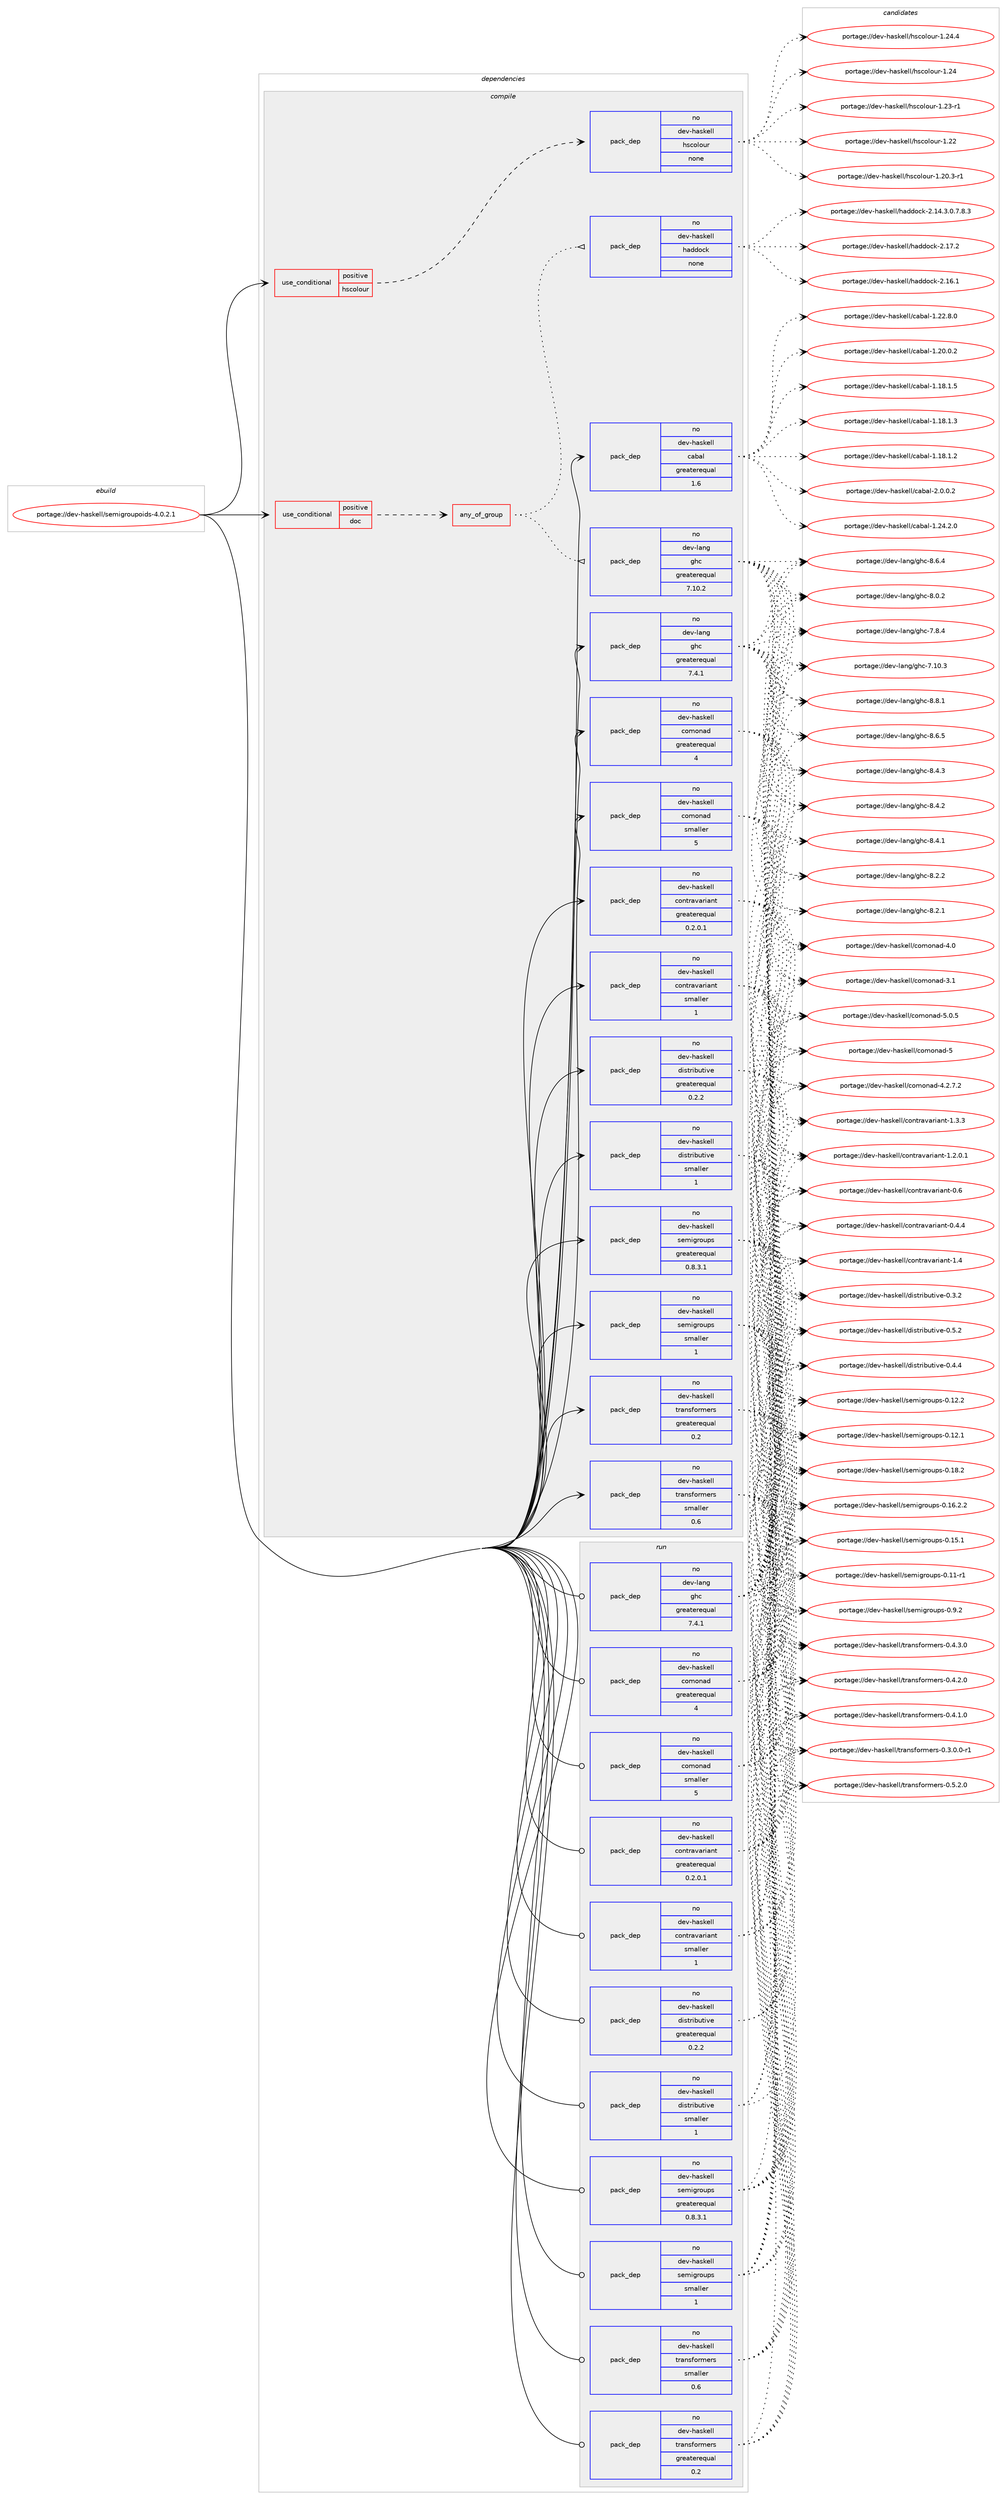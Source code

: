 digraph prolog {

# *************
# Graph options
# *************

newrank=true;
concentrate=true;
compound=true;
graph [rankdir=LR,fontname=Helvetica,fontsize=10,ranksep=1.5];#, ranksep=2.5, nodesep=0.2];
edge  [arrowhead=vee];
node  [fontname=Helvetica,fontsize=10];

# **********
# The ebuild
# **********

subgraph cluster_leftcol {
color=gray;
rank=same;
label=<<i>ebuild</i>>;
id [label="portage://dev-haskell/semigroupoids-4.0.2.1", color=red, width=4, href="../dev-haskell/semigroupoids-4.0.2.1.svg"];
}

# ****************
# The dependencies
# ****************

subgraph cluster_midcol {
color=gray;
label=<<i>dependencies</i>>;
subgraph cluster_compile {
fillcolor="#eeeeee";
style=filled;
label=<<i>compile</i>>;
subgraph cond131909 {
dependency546096 [label=<<TABLE BORDER="0" CELLBORDER="1" CELLSPACING="0" CELLPADDING="4"><TR><TD ROWSPAN="3" CELLPADDING="10">use_conditional</TD></TR><TR><TD>positive</TD></TR><TR><TD>doc</TD></TR></TABLE>>, shape=none, color=red];
subgraph any5799 {
dependency546097 [label=<<TABLE BORDER="0" CELLBORDER="1" CELLSPACING="0" CELLPADDING="4"><TR><TD CELLPADDING="10">any_of_group</TD></TR></TABLE>>, shape=none, color=red];subgraph pack408151 {
dependency546098 [label=<<TABLE BORDER="0" CELLBORDER="1" CELLSPACING="0" CELLPADDING="4" WIDTH="220"><TR><TD ROWSPAN="6" CELLPADDING="30">pack_dep</TD></TR><TR><TD WIDTH="110">no</TD></TR><TR><TD>dev-haskell</TD></TR><TR><TD>haddock</TD></TR><TR><TD>none</TD></TR><TR><TD></TD></TR></TABLE>>, shape=none, color=blue];
}
dependency546097:e -> dependency546098:w [weight=20,style="dotted",arrowhead="oinv"];
subgraph pack408152 {
dependency546099 [label=<<TABLE BORDER="0" CELLBORDER="1" CELLSPACING="0" CELLPADDING="4" WIDTH="220"><TR><TD ROWSPAN="6" CELLPADDING="30">pack_dep</TD></TR><TR><TD WIDTH="110">no</TD></TR><TR><TD>dev-lang</TD></TR><TR><TD>ghc</TD></TR><TR><TD>greaterequal</TD></TR><TR><TD>7.10.2</TD></TR></TABLE>>, shape=none, color=blue];
}
dependency546097:e -> dependency546099:w [weight=20,style="dotted",arrowhead="oinv"];
}
dependency546096:e -> dependency546097:w [weight=20,style="dashed",arrowhead="vee"];
}
id:e -> dependency546096:w [weight=20,style="solid",arrowhead="vee"];
subgraph cond131910 {
dependency546100 [label=<<TABLE BORDER="0" CELLBORDER="1" CELLSPACING="0" CELLPADDING="4"><TR><TD ROWSPAN="3" CELLPADDING="10">use_conditional</TD></TR><TR><TD>positive</TD></TR><TR><TD>hscolour</TD></TR></TABLE>>, shape=none, color=red];
subgraph pack408153 {
dependency546101 [label=<<TABLE BORDER="0" CELLBORDER="1" CELLSPACING="0" CELLPADDING="4" WIDTH="220"><TR><TD ROWSPAN="6" CELLPADDING="30">pack_dep</TD></TR><TR><TD WIDTH="110">no</TD></TR><TR><TD>dev-haskell</TD></TR><TR><TD>hscolour</TD></TR><TR><TD>none</TD></TR><TR><TD></TD></TR></TABLE>>, shape=none, color=blue];
}
dependency546100:e -> dependency546101:w [weight=20,style="dashed",arrowhead="vee"];
}
id:e -> dependency546100:w [weight=20,style="solid",arrowhead="vee"];
subgraph pack408154 {
dependency546102 [label=<<TABLE BORDER="0" CELLBORDER="1" CELLSPACING="0" CELLPADDING="4" WIDTH="220"><TR><TD ROWSPAN="6" CELLPADDING="30">pack_dep</TD></TR><TR><TD WIDTH="110">no</TD></TR><TR><TD>dev-haskell</TD></TR><TR><TD>cabal</TD></TR><TR><TD>greaterequal</TD></TR><TR><TD>1.6</TD></TR></TABLE>>, shape=none, color=blue];
}
id:e -> dependency546102:w [weight=20,style="solid",arrowhead="vee"];
subgraph pack408155 {
dependency546103 [label=<<TABLE BORDER="0" CELLBORDER="1" CELLSPACING="0" CELLPADDING="4" WIDTH="220"><TR><TD ROWSPAN="6" CELLPADDING="30">pack_dep</TD></TR><TR><TD WIDTH="110">no</TD></TR><TR><TD>dev-haskell</TD></TR><TR><TD>comonad</TD></TR><TR><TD>greaterequal</TD></TR><TR><TD>4</TD></TR></TABLE>>, shape=none, color=blue];
}
id:e -> dependency546103:w [weight=20,style="solid",arrowhead="vee"];
subgraph pack408156 {
dependency546104 [label=<<TABLE BORDER="0" CELLBORDER="1" CELLSPACING="0" CELLPADDING="4" WIDTH="220"><TR><TD ROWSPAN="6" CELLPADDING="30">pack_dep</TD></TR><TR><TD WIDTH="110">no</TD></TR><TR><TD>dev-haskell</TD></TR><TR><TD>comonad</TD></TR><TR><TD>smaller</TD></TR><TR><TD>5</TD></TR></TABLE>>, shape=none, color=blue];
}
id:e -> dependency546104:w [weight=20,style="solid",arrowhead="vee"];
subgraph pack408157 {
dependency546105 [label=<<TABLE BORDER="0" CELLBORDER="1" CELLSPACING="0" CELLPADDING="4" WIDTH="220"><TR><TD ROWSPAN="6" CELLPADDING="30">pack_dep</TD></TR><TR><TD WIDTH="110">no</TD></TR><TR><TD>dev-haskell</TD></TR><TR><TD>contravariant</TD></TR><TR><TD>greaterequal</TD></TR><TR><TD>0.2.0.1</TD></TR></TABLE>>, shape=none, color=blue];
}
id:e -> dependency546105:w [weight=20,style="solid",arrowhead="vee"];
subgraph pack408158 {
dependency546106 [label=<<TABLE BORDER="0" CELLBORDER="1" CELLSPACING="0" CELLPADDING="4" WIDTH="220"><TR><TD ROWSPAN="6" CELLPADDING="30">pack_dep</TD></TR><TR><TD WIDTH="110">no</TD></TR><TR><TD>dev-haskell</TD></TR><TR><TD>contravariant</TD></TR><TR><TD>smaller</TD></TR><TR><TD>1</TD></TR></TABLE>>, shape=none, color=blue];
}
id:e -> dependency546106:w [weight=20,style="solid",arrowhead="vee"];
subgraph pack408159 {
dependency546107 [label=<<TABLE BORDER="0" CELLBORDER="1" CELLSPACING="0" CELLPADDING="4" WIDTH="220"><TR><TD ROWSPAN="6" CELLPADDING="30">pack_dep</TD></TR><TR><TD WIDTH="110">no</TD></TR><TR><TD>dev-haskell</TD></TR><TR><TD>distributive</TD></TR><TR><TD>greaterequal</TD></TR><TR><TD>0.2.2</TD></TR></TABLE>>, shape=none, color=blue];
}
id:e -> dependency546107:w [weight=20,style="solid",arrowhead="vee"];
subgraph pack408160 {
dependency546108 [label=<<TABLE BORDER="0" CELLBORDER="1" CELLSPACING="0" CELLPADDING="4" WIDTH="220"><TR><TD ROWSPAN="6" CELLPADDING="30">pack_dep</TD></TR><TR><TD WIDTH="110">no</TD></TR><TR><TD>dev-haskell</TD></TR><TR><TD>distributive</TD></TR><TR><TD>smaller</TD></TR><TR><TD>1</TD></TR></TABLE>>, shape=none, color=blue];
}
id:e -> dependency546108:w [weight=20,style="solid",arrowhead="vee"];
subgraph pack408161 {
dependency546109 [label=<<TABLE BORDER="0" CELLBORDER="1" CELLSPACING="0" CELLPADDING="4" WIDTH="220"><TR><TD ROWSPAN="6" CELLPADDING="30">pack_dep</TD></TR><TR><TD WIDTH="110">no</TD></TR><TR><TD>dev-haskell</TD></TR><TR><TD>semigroups</TD></TR><TR><TD>greaterequal</TD></TR><TR><TD>0.8.3.1</TD></TR></TABLE>>, shape=none, color=blue];
}
id:e -> dependency546109:w [weight=20,style="solid",arrowhead="vee"];
subgraph pack408162 {
dependency546110 [label=<<TABLE BORDER="0" CELLBORDER="1" CELLSPACING="0" CELLPADDING="4" WIDTH="220"><TR><TD ROWSPAN="6" CELLPADDING="30">pack_dep</TD></TR><TR><TD WIDTH="110">no</TD></TR><TR><TD>dev-haskell</TD></TR><TR><TD>semigroups</TD></TR><TR><TD>smaller</TD></TR><TR><TD>1</TD></TR></TABLE>>, shape=none, color=blue];
}
id:e -> dependency546110:w [weight=20,style="solid",arrowhead="vee"];
subgraph pack408163 {
dependency546111 [label=<<TABLE BORDER="0" CELLBORDER="1" CELLSPACING="0" CELLPADDING="4" WIDTH="220"><TR><TD ROWSPAN="6" CELLPADDING="30">pack_dep</TD></TR><TR><TD WIDTH="110">no</TD></TR><TR><TD>dev-haskell</TD></TR><TR><TD>transformers</TD></TR><TR><TD>greaterequal</TD></TR><TR><TD>0.2</TD></TR></TABLE>>, shape=none, color=blue];
}
id:e -> dependency546111:w [weight=20,style="solid",arrowhead="vee"];
subgraph pack408164 {
dependency546112 [label=<<TABLE BORDER="0" CELLBORDER="1" CELLSPACING="0" CELLPADDING="4" WIDTH="220"><TR><TD ROWSPAN="6" CELLPADDING="30">pack_dep</TD></TR><TR><TD WIDTH="110">no</TD></TR><TR><TD>dev-haskell</TD></TR><TR><TD>transformers</TD></TR><TR><TD>smaller</TD></TR><TR><TD>0.6</TD></TR></TABLE>>, shape=none, color=blue];
}
id:e -> dependency546112:w [weight=20,style="solid",arrowhead="vee"];
subgraph pack408165 {
dependency546113 [label=<<TABLE BORDER="0" CELLBORDER="1" CELLSPACING="0" CELLPADDING="4" WIDTH="220"><TR><TD ROWSPAN="6" CELLPADDING="30">pack_dep</TD></TR><TR><TD WIDTH="110">no</TD></TR><TR><TD>dev-lang</TD></TR><TR><TD>ghc</TD></TR><TR><TD>greaterequal</TD></TR><TR><TD>7.4.1</TD></TR></TABLE>>, shape=none, color=blue];
}
id:e -> dependency546113:w [weight=20,style="solid",arrowhead="vee"];
}
subgraph cluster_compileandrun {
fillcolor="#eeeeee";
style=filled;
label=<<i>compile and run</i>>;
}
subgraph cluster_run {
fillcolor="#eeeeee";
style=filled;
label=<<i>run</i>>;
subgraph pack408166 {
dependency546114 [label=<<TABLE BORDER="0" CELLBORDER="1" CELLSPACING="0" CELLPADDING="4" WIDTH="220"><TR><TD ROWSPAN="6" CELLPADDING="30">pack_dep</TD></TR><TR><TD WIDTH="110">no</TD></TR><TR><TD>dev-haskell</TD></TR><TR><TD>comonad</TD></TR><TR><TD>greaterequal</TD></TR><TR><TD>4</TD></TR></TABLE>>, shape=none, color=blue];
}
id:e -> dependency546114:w [weight=20,style="solid",arrowhead="odot"];
subgraph pack408167 {
dependency546115 [label=<<TABLE BORDER="0" CELLBORDER="1" CELLSPACING="0" CELLPADDING="4" WIDTH="220"><TR><TD ROWSPAN="6" CELLPADDING="30">pack_dep</TD></TR><TR><TD WIDTH="110">no</TD></TR><TR><TD>dev-haskell</TD></TR><TR><TD>comonad</TD></TR><TR><TD>smaller</TD></TR><TR><TD>5</TD></TR></TABLE>>, shape=none, color=blue];
}
id:e -> dependency546115:w [weight=20,style="solid",arrowhead="odot"];
subgraph pack408168 {
dependency546116 [label=<<TABLE BORDER="0" CELLBORDER="1" CELLSPACING="0" CELLPADDING="4" WIDTH="220"><TR><TD ROWSPAN="6" CELLPADDING="30">pack_dep</TD></TR><TR><TD WIDTH="110">no</TD></TR><TR><TD>dev-haskell</TD></TR><TR><TD>contravariant</TD></TR><TR><TD>greaterequal</TD></TR><TR><TD>0.2.0.1</TD></TR></TABLE>>, shape=none, color=blue];
}
id:e -> dependency546116:w [weight=20,style="solid",arrowhead="odot"];
subgraph pack408169 {
dependency546117 [label=<<TABLE BORDER="0" CELLBORDER="1" CELLSPACING="0" CELLPADDING="4" WIDTH="220"><TR><TD ROWSPAN="6" CELLPADDING="30">pack_dep</TD></TR><TR><TD WIDTH="110">no</TD></TR><TR><TD>dev-haskell</TD></TR><TR><TD>contravariant</TD></TR><TR><TD>smaller</TD></TR><TR><TD>1</TD></TR></TABLE>>, shape=none, color=blue];
}
id:e -> dependency546117:w [weight=20,style="solid",arrowhead="odot"];
subgraph pack408170 {
dependency546118 [label=<<TABLE BORDER="0" CELLBORDER="1" CELLSPACING="0" CELLPADDING="4" WIDTH="220"><TR><TD ROWSPAN="6" CELLPADDING="30">pack_dep</TD></TR><TR><TD WIDTH="110">no</TD></TR><TR><TD>dev-haskell</TD></TR><TR><TD>distributive</TD></TR><TR><TD>greaterequal</TD></TR><TR><TD>0.2.2</TD></TR></TABLE>>, shape=none, color=blue];
}
id:e -> dependency546118:w [weight=20,style="solid",arrowhead="odot"];
subgraph pack408171 {
dependency546119 [label=<<TABLE BORDER="0" CELLBORDER="1" CELLSPACING="0" CELLPADDING="4" WIDTH="220"><TR><TD ROWSPAN="6" CELLPADDING="30">pack_dep</TD></TR><TR><TD WIDTH="110">no</TD></TR><TR><TD>dev-haskell</TD></TR><TR><TD>distributive</TD></TR><TR><TD>smaller</TD></TR><TR><TD>1</TD></TR></TABLE>>, shape=none, color=blue];
}
id:e -> dependency546119:w [weight=20,style="solid",arrowhead="odot"];
subgraph pack408172 {
dependency546120 [label=<<TABLE BORDER="0" CELLBORDER="1" CELLSPACING="0" CELLPADDING="4" WIDTH="220"><TR><TD ROWSPAN="6" CELLPADDING="30">pack_dep</TD></TR><TR><TD WIDTH="110">no</TD></TR><TR><TD>dev-haskell</TD></TR><TR><TD>semigroups</TD></TR><TR><TD>greaterequal</TD></TR><TR><TD>0.8.3.1</TD></TR></TABLE>>, shape=none, color=blue];
}
id:e -> dependency546120:w [weight=20,style="solid",arrowhead="odot"];
subgraph pack408173 {
dependency546121 [label=<<TABLE BORDER="0" CELLBORDER="1" CELLSPACING="0" CELLPADDING="4" WIDTH="220"><TR><TD ROWSPAN="6" CELLPADDING="30">pack_dep</TD></TR><TR><TD WIDTH="110">no</TD></TR><TR><TD>dev-haskell</TD></TR><TR><TD>semigroups</TD></TR><TR><TD>smaller</TD></TR><TR><TD>1</TD></TR></TABLE>>, shape=none, color=blue];
}
id:e -> dependency546121:w [weight=20,style="solid",arrowhead="odot"];
subgraph pack408174 {
dependency546122 [label=<<TABLE BORDER="0" CELLBORDER="1" CELLSPACING="0" CELLPADDING="4" WIDTH="220"><TR><TD ROWSPAN="6" CELLPADDING="30">pack_dep</TD></TR><TR><TD WIDTH="110">no</TD></TR><TR><TD>dev-haskell</TD></TR><TR><TD>transformers</TD></TR><TR><TD>greaterequal</TD></TR><TR><TD>0.2</TD></TR></TABLE>>, shape=none, color=blue];
}
id:e -> dependency546122:w [weight=20,style="solid",arrowhead="odot"];
subgraph pack408175 {
dependency546123 [label=<<TABLE BORDER="0" CELLBORDER="1" CELLSPACING="0" CELLPADDING="4" WIDTH="220"><TR><TD ROWSPAN="6" CELLPADDING="30">pack_dep</TD></TR><TR><TD WIDTH="110">no</TD></TR><TR><TD>dev-haskell</TD></TR><TR><TD>transformers</TD></TR><TR><TD>smaller</TD></TR><TR><TD>0.6</TD></TR></TABLE>>, shape=none, color=blue];
}
id:e -> dependency546123:w [weight=20,style="solid",arrowhead="odot"];
subgraph pack408176 {
dependency546124 [label=<<TABLE BORDER="0" CELLBORDER="1" CELLSPACING="0" CELLPADDING="4" WIDTH="220"><TR><TD ROWSPAN="6" CELLPADDING="30">pack_dep</TD></TR><TR><TD WIDTH="110">no</TD></TR><TR><TD>dev-lang</TD></TR><TR><TD>ghc</TD></TR><TR><TD>greaterequal</TD></TR><TR><TD>7.4.1</TD></TR></TABLE>>, shape=none, color=blue];
}
id:e -> dependency546124:w [weight=20,style="solid",arrowhead="odot"];
}
}

# **************
# The candidates
# **************

subgraph cluster_choices {
rank=same;
color=gray;
label=<<i>candidates</i>>;

subgraph choice408151 {
color=black;
nodesep=1;
choice100101118451049711510710110810847104971001001119910745504649554650 [label="portage://dev-haskell/haddock-2.17.2", color=red, width=4,href="../dev-haskell/haddock-2.17.2.svg"];
choice100101118451049711510710110810847104971001001119910745504649544649 [label="portage://dev-haskell/haddock-2.16.1", color=red, width=4,href="../dev-haskell/haddock-2.16.1.svg"];
choice1001011184510497115107101108108471049710010011199107455046495246514648465546564651 [label="portage://dev-haskell/haddock-2.14.3.0.7.8.3", color=red, width=4,href="../dev-haskell/haddock-2.14.3.0.7.8.3.svg"];
dependency546098:e -> choice100101118451049711510710110810847104971001001119910745504649554650:w [style=dotted,weight="100"];
dependency546098:e -> choice100101118451049711510710110810847104971001001119910745504649544649:w [style=dotted,weight="100"];
dependency546098:e -> choice1001011184510497115107101108108471049710010011199107455046495246514648465546564651:w [style=dotted,weight="100"];
}
subgraph choice408152 {
color=black;
nodesep=1;
choice10010111845108971101034710310499455646564649 [label="portage://dev-lang/ghc-8.8.1", color=red, width=4,href="../dev-lang/ghc-8.8.1.svg"];
choice10010111845108971101034710310499455646544653 [label="portage://dev-lang/ghc-8.6.5", color=red, width=4,href="../dev-lang/ghc-8.6.5.svg"];
choice10010111845108971101034710310499455646544652 [label="portage://dev-lang/ghc-8.6.4", color=red, width=4,href="../dev-lang/ghc-8.6.4.svg"];
choice10010111845108971101034710310499455646524651 [label="portage://dev-lang/ghc-8.4.3", color=red, width=4,href="../dev-lang/ghc-8.4.3.svg"];
choice10010111845108971101034710310499455646524650 [label="portage://dev-lang/ghc-8.4.2", color=red, width=4,href="../dev-lang/ghc-8.4.2.svg"];
choice10010111845108971101034710310499455646524649 [label="portage://dev-lang/ghc-8.4.1", color=red, width=4,href="../dev-lang/ghc-8.4.1.svg"];
choice10010111845108971101034710310499455646504650 [label="portage://dev-lang/ghc-8.2.2", color=red, width=4,href="../dev-lang/ghc-8.2.2.svg"];
choice10010111845108971101034710310499455646504649 [label="portage://dev-lang/ghc-8.2.1", color=red, width=4,href="../dev-lang/ghc-8.2.1.svg"];
choice10010111845108971101034710310499455646484650 [label="portage://dev-lang/ghc-8.0.2", color=red, width=4,href="../dev-lang/ghc-8.0.2.svg"];
choice10010111845108971101034710310499455546564652 [label="portage://dev-lang/ghc-7.8.4", color=red, width=4,href="../dev-lang/ghc-7.8.4.svg"];
choice1001011184510897110103471031049945554649484651 [label="portage://dev-lang/ghc-7.10.3", color=red, width=4,href="../dev-lang/ghc-7.10.3.svg"];
dependency546099:e -> choice10010111845108971101034710310499455646564649:w [style=dotted,weight="100"];
dependency546099:e -> choice10010111845108971101034710310499455646544653:w [style=dotted,weight="100"];
dependency546099:e -> choice10010111845108971101034710310499455646544652:w [style=dotted,weight="100"];
dependency546099:e -> choice10010111845108971101034710310499455646524651:w [style=dotted,weight="100"];
dependency546099:e -> choice10010111845108971101034710310499455646524650:w [style=dotted,weight="100"];
dependency546099:e -> choice10010111845108971101034710310499455646524649:w [style=dotted,weight="100"];
dependency546099:e -> choice10010111845108971101034710310499455646504650:w [style=dotted,weight="100"];
dependency546099:e -> choice10010111845108971101034710310499455646504649:w [style=dotted,weight="100"];
dependency546099:e -> choice10010111845108971101034710310499455646484650:w [style=dotted,weight="100"];
dependency546099:e -> choice10010111845108971101034710310499455546564652:w [style=dotted,weight="100"];
dependency546099:e -> choice1001011184510897110103471031049945554649484651:w [style=dotted,weight="100"];
}
subgraph choice408153 {
color=black;
nodesep=1;
choice1001011184510497115107101108108471041159911110811111711445494650524652 [label="portage://dev-haskell/hscolour-1.24.4", color=red, width=4,href="../dev-haskell/hscolour-1.24.4.svg"];
choice100101118451049711510710110810847104115991111081111171144549465052 [label="portage://dev-haskell/hscolour-1.24", color=red, width=4,href="../dev-haskell/hscolour-1.24.svg"];
choice1001011184510497115107101108108471041159911110811111711445494650514511449 [label="portage://dev-haskell/hscolour-1.23-r1", color=red, width=4,href="../dev-haskell/hscolour-1.23-r1.svg"];
choice100101118451049711510710110810847104115991111081111171144549465050 [label="portage://dev-haskell/hscolour-1.22", color=red, width=4,href="../dev-haskell/hscolour-1.22.svg"];
choice10010111845104971151071011081084710411599111108111117114454946504846514511449 [label="portage://dev-haskell/hscolour-1.20.3-r1", color=red, width=4,href="../dev-haskell/hscolour-1.20.3-r1.svg"];
dependency546101:e -> choice1001011184510497115107101108108471041159911110811111711445494650524652:w [style=dotted,weight="100"];
dependency546101:e -> choice100101118451049711510710110810847104115991111081111171144549465052:w [style=dotted,weight="100"];
dependency546101:e -> choice1001011184510497115107101108108471041159911110811111711445494650514511449:w [style=dotted,weight="100"];
dependency546101:e -> choice100101118451049711510710110810847104115991111081111171144549465050:w [style=dotted,weight="100"];
dependency546101:e -> choice10010111845104971151071011081084710411599111108111117114454946504846514511449:w [style=dotted,weight="100"];
}
subgraph choice408154 {
color=black;
nodesep=1;
choice100101118451049711510710110810847999798971084550464846484650 [label="portage://dev-haskell/cabal-2.0.0.2", color=red, width=4,href="../dev-haskell/cabal-2.0.0.2.svg"];
choice10010111845104971151071011081084799979897108454946505246504648 [label="portage://dev-haskell/cabal-1.24.2.0", color=red, width=4,href="../dev-haskell/cabal-1.24.2.0.svg"];
choice10010111845104971151071011081084799979897108454946505046564648 [label="portage://dev-haskell/cabal-1.22.8.0", color=red, width=4,href="../dev-haskell/cabal-1.22.8.0.svg"];
choice10010111845104971151071011081084799979897108454946504846484650 [label="portage://dev-haskell/cabal-1.20.0.2", color=red, width=4,href="../dev-haskell/cabal-1.20.0.2.svg"];
choice10010111845104971151071011081084799979897108454946495646494653 [label="portage://dev-haskell/cabal-1.18.1.5", color=red, width=4,href="../dev-haskell/cabal-1.18.1.5.svg"];
choice10010111845104971151071011081084799979897108454946495646494651 [label="portage://dev-haskell/cabal-1.18.1.3", color=red, width=4,href="../dev-haskell/cabal-1.18.1.3.svg"];
choice10010111845104971151071011081084799979897108454946495646494650 [label="portage://dev-haskell/cabal-1.18.1.2", color=red, width=4,href="../dev-haskell/cabal-1.18.1.2.svg"];
dependency546102:e -> choice100101118451049711510710110810847999798971084550464846484650:w [style=dotted,weight="100"];
dependency546102:e -> choice10010111845104971151071011081084799979897108454946505246504648:w [style=dotted,weight="100"];
dependency546102:e -> choice10010111845104971151071011081084799979897108454946505046564648:w [style=dotted,weight="100"];
dependency546102:e -> choice10010111845104971151071011081084799979897108454946504846484650:w [style=dotted,weight="100"];
dependency546102:e -> choice10010111845104971151071011081084799979897108454946495646494653:w [style=dotted,weight="100"];
dependency546102:e -> choice10010111845104971151071011081084799979897108454946495646494651:w [style=dotted,weight="100"];
dependency546102:e -> choice10010111845104971151071011081084799979897108454946495646494650:w [style=dotted,weight="100"];
}
subgraph choice408155 {
color=black;
nodesep=1;
choice1001011184510497115107101108108479911110911111097100455346484653 [label="portage://dev-haskell/comonad-5.0.5", color=red, width=4,href="../dev-haskell/comonad-5.0.5.svg"];
choice10010111845104971151071011081084799111109111110971004553 [label="portage://dev-haskell/comonad-5", color=red, width=4,href="../dev-haskell/comonad-5.svg"];
choice10010111845104971151071011081084799111109111110971004552465046554650 [label="portage://dev-haskell/comonad-4.2.7.2", color=red, width=4,href="../dev-haskell/comonad-4.2.7.2.svg"];
choice100101118451049711510710110810847991111091111109710045524648 [label="portage://dev-haskell/comonad-4.0", color=red, width=4,href="../dev-haskell/comonad-4.0.svg"];
choice100101118451049711510710110810847991111091111109710045514649 [label="portage://dev-haskell/comonad-3.1", color=red, width=4,href="../dev-haskell/comonad-3.1.svg"];
dependency546103:e -> choice1001011184510497115107101108108479911110911111097100455346484653:w [style=dotted,weight="100"];
dependency546103:e -> choice10010111845104971151071011081084799111109111110971004553:w [style=dotted,weight="100"];
dependency546103:e -> choice10010111845104971151071011081084799111109111110971004552465046554650:w [style=dotted,weight="100"];
dependency546103:e -> choice100101118451049711510710110810847991111091111109710045524648:w [style=dotted,weight="100"];
dependency546103:e -> choice100101118451049711510710110810847991111091111109710045514649:w [style=dotted,weight="100"];
}
subgraph choice408156 {
color=black;
nodesep=1;
choice1001011184510497115107101108108479911110911111097100455346484653 [label="portage://dev-haskell/comonad-5.0.5", color=red, width=4,href="../dev-haskell/comonad-5.0.5.svg"];
choice10010111845104971151071011081084799111109111110971004553 [label="portage://dev-haskell/comonad-5", color=red, width=4,href="../dev-haskell/comonad-5.svg"];
choice10010111845104971151071011081084799111109111110971004552465046554650 [label="portage://dev-haskell/comonad-4.2.7.2", color=red, width=4,href="../dev-haskell/comonad-4.2.7.2.svg"];
choice100101118451049711510710110810847991111091111109710045524648 [label="portage://dev-haskell/comonad-4.0", color=red, width=4,href="../dev-haskell/comonad-4.0.svg"];
choice100101118451049711510710110810847991111091111109710045514649 [label="portage://dev-haskell/comonad-3.1", color=red, width=4,href="../dev-haskell/comonad-3.1.svg"];
dependency546104:e -> choice1001011184510497115107101108108479911110911111097100455346484653:w [style=dotted,weight="100"];
dependency546104:e -> choice10010111845104971151071011081084799111109111110971004553:w [style=dotted,weight="100"];
dependency546104:e -> choice10010111845104971151071011081084799111109111110971004552465046554650:w [style=dotted,weight="100"];
dependency546104:e -> choice100101118451049711510710110810847991111091111109710045524648:w [style=dotted,weight="100"];
dependency546104:e -> choice100101118451049711510710110810847991111091111109710045514649:w [style=dotted,weight="100"];
}
subgraph choice408157 {
color=black;
nodesep=1;
choice1001011184510497115107101108108479911111011611497118971141059711011645494652 [label="portage://dev-haskell/contravariant-1.4", color=red, width=4,href="../dev-haskell/contravariant-1.4.svg"];
choice10010111845104971151071011081084799111110116114971189711410597110116454946514651 [label="portage://dev-haskell/contravariant-1.3.3", color=red, width=4,href="../dev-haskell/contravariant-1.3.3.svg"];
choice100101118451049711510710110810847991111101161149711897114105971101164549465046484649 [label="portage://dev-haskell/contravariant-1.2.0.1", color=red, width=4,href="../dev-haskell/contravariant-1.2.0.1.svg"];
choice1001011184510497115107101108108479911111011611497118971141059711011645484654 [label="portage://dev-haskell/contravariant-0.6", color=red, width=4,href="../dev-haskell/contravariant-0.6.svg"];
choice10010111845104971151071011081084799111110116114971189711410597110116454846524652 [label="portage://dev-haskell/contravariant-0.4.4", color=red, width=4,href="../dev-haskell/contravariant-0.4.4.svg"];
dependency546105:e -> choice1001011184510497115107101108108479911111011611497118971141059711011645494652:w [style=dotted,weight="100"];
dependency546105:e -> choice10010111845104971151071011081084799111110116114971189711410597110116454946514651:w [style=dotted,weight="100"];
dependency546105:e -> choice100101118451049711510710110810847991111101161149711897114105971101164549465046484649:w [style=dotted,weight="100"];
dependency546105:e -> choice1001011184510497115107101108108479911111011611497118971141059711011645484654:w [style=dotted,weight="100"];
dependency546105:e -> choice10010111845104971151071011081084799111110116114971189711410597110116454846524652:w [style=dotted,weight="100"];
}
subgraph choice408158 {
color=black;
nodesep=1;
choice1001011184510497115107101108108479911111011611497118971141059711011645494652 [label="portage://dev-haskell/contravariant-1.4", color=red, width=4,href="../dev-haskell/contravariant-1.4.svg"];
choice10010111845104971151071011081084799111110116114971189711410597110116454946514651 [label="portage://dev-haskell/contravariant-1.3.3", color=red, width=4,href="../dev-haskell/contravariant-1.3.3.svg"];
choice100101118451049711510710110810847991111101161149711897114105971101164549465046484649 [label="portage://dev-haskell/contravariant-1.2.0.1", color=red, width=4,href="../dev-haskell/contravariant-1.2.0.1.svg"];
choice1001011184510497115107101108108479911111011611497118971141059711011645484654 [label="portage://dev-haskell/contravariant-0.6", color=red, width=4,href="../dev-haskell/contravariant-0.6.svg"];
choice10010111845104971151071011081084799111110116114971189711410597110116454846524652 [label="portage://dev-haskell/contravariant-0.4.4", color=red, width=4,href="../dev-haskell/contravariant-0.4.4.svg"];
dependency546106:e -> choice1001011184510497115107101108108479911111011611497118971141059711011645494652:w [style=dotted,weight="100"];
dependency546106:e -> choice10010111845104971151071011081084799111110116114971189711410597110116454946514651:w [style=dotted,weight="100"];
dependency546106:e -> choice100101118451049711510710110810847991111101161149711897114105971101164549465046484649:w [style=dotted,weight="100"];
dependency546106:e -> choice1001011184510497115107101108108479911111011611497118971141059711011645484654:w [style=dotted,weight="100"];
dependency546106:e -> choice10010111845104971151071011081084799111110116114971189711410597110116454846524652:w [style=dotted,weight="100"];
}
subgraph choice408159 {
color=black;
nodesep=1;
choice10010111845104971151071011081084710010511511611410598117116105118101454846534650 [label="portage://dev-haskell/distributive-0.5.2", color=red, width=4,href="../dev-haskell/distributive-0.5.2.svg"];
choice10010111845104971151071011081084710010511511611410598117116105118101454846524652 [label="portage://dev-haskell/distributive-0.4.4", color=red, width=4,href="../dev-haskell/distributive-0.4.4.svg"];
choice10010111845104971151071011081084710010511511611410598117116105118101454846514650 [label="portage://dev-haskell/distributive-0.3.2", color=red, width=4,href="../dev-haskell/distributive-0.3.2.svg"];
dependency546107:e -> choice10010111845104971151071011081084710010511511611410598117116105118101454846534650:w [style=dotted,weight="100"];
dependency546107:e -> choice10010111845104971151071011081084710010511511611410598117116105118101454846524652:w [style=dotted,weight="100"];
dependency546107:e -> choice10010111845104971151071011081084710010511511611410598117116105118101454846514650:w [style=dotted,weight="100"];
}
subgraph choice408160 {
color=black;
nodesep=1;
choice10010111845104971151071011081084710010511511611410598117116105118101454846534650 [label="portage://dev-haskell/distributive-0.5.2", color=red, width=4,href="../dev-haskell/distributive-0.5.2.svg"];
choice10010111845104971151071011081084710010511511611410598117116105118101454846524652 [label="portage://dev-haskell/distributive-0.4.4", color=red, width=4,href="../dev-haskell/distributive-0.4.4.svg"];
choice10010111845104971151071011081084710010511511611410598117116105118101454846514650 [label="portage://dev-haskell/distributive-0.3.2", color=red, width=4,href="../dev-haskell/distributive-0.3.2.svg"];
dependency546108:e -> choice10010111845104971151071011081084710010511511611410598117116105118101454846534650:w [style=dotted,weight="100"];
dependency546108:e -> choice10010111845104971151071011081084710010511511611410598117116105118101454846524652:w [style=dotted,weight="100"];
dependency546108:e -> choice10010111845104971151071011081084710010511511611410598117116105118101454846514650:w [style=dotted,weight="100"];
}
subgraph choice408161 {
color=black;
nodesep=1;
choice100101118451049711510710110810847115101109105103114111117112115454846574650 [label="portage://dev-haskell/semigroups-0.9.2", color=red, width=4,href="../dev-haskell/semigroups-0.9.2.svg"];
choice10010111845104971151071011081084711510110910510311411111711211545484649564650 [label="portage://dev-haskell/semigroups-0.18.2", color=red, width=4,href="../dev-haskell/semigroups-0.18.2.svg"];
choice100101118451049711510710110810847115101109105103114111117112115454846495446504650 [label="portage://dev-haskell/semigroups-0.16.2.2", color=red, width=4,href="../dev-haskell/semigroups-0.16.2.2.svg"];
choice10010111845104971151071011081084711510110910510311411111711211545484649534649 [label="portage://dev-haskell/semigroups-0.15.1", color=red, width=4,href="../dev-haskell/semigroups-0.15.1.svg"];
choice10010111845104971151071011081084711510110910510311411111711211545484649504650 [label="portage://dev-haskell/semigroups-0.12.2", color=red, width=4,href="../dev-haskell/semigroups-0.12.2.svg"];
choice10010111845104971151071011081084711510110910510311411111711211545484649504649 [label="portage://dev-haskell/semigroups-0.12.1", color=red, width=4,href="../dev-haskell/semigroups-0.12.1.svg"];
choice10010111845104971151071011081084711510110910510311411111711211545484649494511449 [label="portage://dev-haskell/semigroups-0.11-r1", color=red, width=4,href="../dev-haskell/semigroups-0.11-r1.svg"];
dependency546109:e -> choice100101118451049711510710110810847115101109105103114111117112115454846574650:w [style=dotted,weight="100"];
dependency546109:e -> choice10010111845104971151071011081084711510110910510311411111711211545484649564650:w [style=dotted,weight="100"];
dependency546109:e -> choice100101118451049711510710110810847115101109105103114111117112115454846495446504650:w [style=dotted,weight="100"];
dependency546109:e -> choice10010111845104971151071011081084711510110910510311411111711211545484649534649:w [style=dotted,weight="100"];
dependency546109:e -> choice10010111845104971151071011081084711510110910510311411111711211545484649504650:w [style=dotted,weight="100"];
dependency546109:e -> choice10010111845104971151071011081084711510110910510311411111711211545484649504649:w [style=dotted,weight="100"];
dependency546109:e -> choice10010111845104971151071011081084711510110910510311411111711211545484649494511449:w [style=dotted,weight="100"];
}
subgraph choice408162 {
color=black;
nodesep=1;
choice100101118451049711510710110810847115101109105103114111117112115454846574650 [label="portage://dev-haskell/semigroups-0.9.2", color=red, width=4,href="../dev-haskell/semigroups-0.9.2.svg"];
choice10010111845104971151071011081084711510110910510311411111711211545484649564650 [label="portage://dev-haskell/semigroups-0.18.2", color=red, width=4,href="../dev-haskell/semigroups-0.18.2.svg"];
choice100101118451049711510710110810847115101109105103114111117112115454846495446504650 [label="portage://dev-haskell/semigroups-0.16.2.2", color=red, width=4,href="../dev-haskell/semigroups-0.16.2.2.svg"];
choice10010111845104971151071011081084711510110910510311411111711211545484649534649 [label="portage://dev-haskell/semigroups-0.15.1", color=red, width=4,href="../dev-haskell/semigroups-0.15.1.svg"];
choice10010111845104971151071011081084711510110910510311411111711211545484649504650 [label="portage://dev-haskell/semigroups-0.12.2", color=red, width=4,href="../dev-haskell/semigroups-0.12.2.svg"];
choice10010111845104971151071011081084711510110910510311411111711211545484649504649 [label="portage://dev-haskell/semigroups-0.12.1", color=red, width=4,href="../dev-haskell/semigroups-0.12.1.svg"];
choice10010111845104971151071011081084711510110910510311411111711211545484649494511449 [label="portage://dev-haskell/semigroups-0.11-r1", color=red, width=4,href="../dev-haskell/semigroups-0.11-r1.svg"];
dependency546110:e -> choice100101118451049711510710110810847115101109105103114111117112115454846574650:w [style=dotted,weight="100"];
dependency546110:e -> choice10010111845104971151071011081084711510110910510311411111711211545484649564650:w [style=dotted,weight="100"];
dependency546110:e -> choice100101118451049711510710110810847115101109105103114111117112115454846495446504650:w [style=dotted,weight="100"];
dependency546110:e -> choice10010111845104971151071011081084711510110910510311411111711211545484649534649:w [style=dotted,weight="100"];
dependency546110:e -> choice10010111845104971151071011081084711510110910510311411111711211545484649504650:w [style=dotted,weight="100"];
dependency546110:e -> choice10010111845104971151071011081084711510110910510311411111711211545484649504649:w [style=dotted,weight="100"];
dependency546110:e -> choice10010111845104971151071011081084711510110910510311411111711211545484649494511449:w [style=dotted,weight="100"];
}
subgraph choice408163 {
color=black;
nodesep=1;
choice100101118451049711510710110810847116114971101151021111141091011141154548465346504648 [label="portage://dev-haskell/transformers-0.5.2.0", color=red, width=4,href="../dev-haskell/transformers-0.5.2.0.svg"];
choice100101118451049711510710110810847116114971101151021111141091011141154548465246514648 [label="portage://dev-haskell/transformers-0.4.3.0", color=red, width=4,href="../dev-haskell/transformers-0.4.3.0.svg"];
choice100101118451049711510710110810847116114971101151021111141091011141154548465246504648 [label="portage://dev-haskell/transformers-0.4.2.0", color=red, width=4,href="../dev-haskell/transformers-0.4.2.0.svg"];
choice100101118451049711510710110810847116114971101151021111141091011141154548465246494648 [label="portage://dev-haskell/transformers-0.4.1.0", color=red, width=4,href="../dev-haskell/transformers-0.4.1.0.svg"];
choice1001011184510497115107101108108471161149711011510211111410910111411545484651464846484511449 [label="portage://dev-haskell/transformers-0.3.0.0-r1", color=red, width=4,href="../dev-haskell/transformers-0.3.0.0-r1.svg"];
dependency546111:e -> choice100101118451049711510710110810847116114971101151021111141091011141154548465346504648:w [style=dotted,weight="100"];
dependency546111:e -> choice100101118451049711510710110810847116114971101151021111141091011141154548465246514648:w [style=dotted,weight="100"];
dependency546111:e -> choice100101118451049711510710110810847116114971101151021111141091011141154548465246504648:w [style=dotted,weight="100"];
dependency546111:e -> choice100101118451049711510710110810847116114971101151021111141091011141154548465246494648:w [style=dotted,weight="100"];
dependency546111:e -> choice1001011184510497115107101108108471161149711011510211111410910111411545484651464846484511449:w [style=dotted,weight="100"];
}
subgraph choice408164 {
color=black;
nodesep=1;
choice100101118451049711510710110810847116114971101151021111141091011141154548465346504648 [label="portage://dev-haskell/transformers-0.5.2.0", color=red, width=4,href="../dev-haskell/transformers-0.5.2.0.svg"];
choice100101118451049711510710110810847116114971101151021111141091011141154548465246514648 [label="portage://dev-haskell/transformers-0.4.3.0", color=red, width=4,href="../dev-haskell/transformers-0.4.3.0.svg"];
choice100101118451049711510710110810847116114971101151021111141091011141154548465246504648 [label="portage://dev-haskell/transformers-0.4.2.0", color=red, width=4,href="../dev-haskell/transformers-0.4.2.0.svg"];
choice100101118451049711510710110810847116114971101151021111141091011141154548465246494648 [label="portage://dev-haskell/transformers-0.4.1.0", color=red, width=4,href="../dev-haskell/transformers-0.4.1.0.svg"];
choice1001011184510497115107101108108471161149711011510211111410910111411545484651464846484511449 [label="portage://dev-haskell/transformers-0.3.0.0-r1", color=red, width=4,href="../dev-haskell/transformers-0.3.0.0-r1.svg"];
dependency546112:e -> choice100101118451049711510710110810847116114971101151021111141091011141154548465346504648:w [style=dotted,weight="100"];
dependency546112:e -> choice100101118451049711510710110810847116114971101151021111141091011141154548465246514648:w [style=dotted,weight="100"];
dependency546112:e -> choice100101118451049711510710110810847116114971101151021111141091011141154548465246504648:w [style=dotted,weight="100"];
dependency546112:e -> choice100101118451049711510710110810847116114971101151021111141091011141154548465246494648:w [style=dotted,weight="100"];
dependency546112:e -> choice1001011184510497115107101108108471161149711011510211111410910111411545484651464846484511449:w [style=dotted,weight="100"];
}
subgraph choice408165 {
color=black;
nodesep=1;
choice10010111845108971101034710310499455646564649 [label="portage://dev-lang/ghc-8.8.1", color=red, width=4,href="../dev-lang/ghc-8.8.1.svg"];
choice10010111845108971101034710310499455646544653 [label="portage://dev-lang/ghc-8.6.5", color=red, width=4,href="../dev-lang/ghc-8.6.5.svg"];
choice10010111845108971101034710310499455646544652 [label="portage://dev-lang/ghc-8.6.4", color=red, width=4,href="../dev-lang/ghc-8.6.4.svg"];
choice10010111845108971101034710310499455646524651 [label="portage://dev-lang/ghc-8.4.3", color=red, width=4,href="../dev-lang/ghc-8.4.3.svg"];
choice10010111845108971101034710310499455646524650 [label="portage://dev-lang/ghc-8.4.2", color=red, width=4,href="../dev-lang/ghc-8.4.2.svg"];
choice10010111845108971101034710310499455646524649 [label="portage://dev-lang/ghc-8.4.1", color=red, width=4,href="../dev-lang/ghc-8.4.1.svg"];
choice10010111845108971101034710310499455646504650 [label="portage://dev-lang/ghc-8.2.2", color=red, width=4,href="../dev-lang/ghc-8.2.2.svg"];
choice10010111845108971101034710310499455646504649 [label="portage://dev-lang/ghc-8.2.1", color=red, width=4,href="../dev-lang/ghc-8.2.1.svg"];
choice10010111845108971101034710310499455646484650 [label="portage://dev-lang/ghc-8.0.2", color=red, width=4,href="../dev-lang/ghc-8.0.2.svg"];
choice10010111845108971101034710310499455546564652 [label="portage://dev-lang/ghc-7.8.4", color=red, width=4,href="../dev-lang/ghc-7.8.4.svg"];
choice1001011184510897110103471031049945554649484651 [label="portage://dev-lang/ghc-7.10.3", color=red, width=4,href="../dev-lang/ghc-7.10.3.svg"];
dependency546113:e -> choice10010111845108971101034710310499455646564649:w [style=dotted,weight="100"];
dependency546113:e -> choice10010111845108971101034710310499455646544653:w [style=dotted,weight="100"];
dependency546113:e -> choice10010111845108971101034710310499455646544652:w [style=dotted,weight="100"];
dependency546113:e -> choice10010111845108971101034710310499455646524651:w [style=dotted,weight="100"];
dependency546113:e -> choice10010111845108971101034710310499455646524650:w [style=dotted,weight="100"];
dependency546113:e -> choice10010111845108971101034710310499455646524649:w [style=dotted,weight="100"];
dependency546113:e -> choice10010111845108971101034710310499455646504650:w [style=dotted,weight="100"];
dependency546113:e -> choice10010111845108971101034710310499455646504649:w [style=dotted,weight="100"];
dependency546113:e -> choice10010111845108971101034710310499455646484650:w [style=dotted,weight="100"];
dependency546113:e -> choice10010111845108971101034710310499455546564652:w [style=dotted,weight="100"];
dependency546113:e -> choice1001011184510897110103471031049945554649484651:w [style=dotted,weight="100"];
}
subgraph choice408166 {
color=black;
nodesep=1;
choice1001011184510497115107101108108479911110911111097100455346484653 [label="portage://dev-haskell/comonad-5.0.5", color=red, width=4,href="../dev-haskell/comonad-5.0.5.svg"];
choice10010111845104971151071011081084799111109111110971004553 [label="portage://dev-haskell/comonad-5", color=red, width=4,href="../dev-haskell/comonad-5.svg"];
choice10010111845104971151071011081084799111109111110971004552465046554650 [label="portage://dev-haskell/comonad-4.2.7.2", color=red, width=4,href="../dev-haskell/comonad-4.2.7.2.svg"];
choice100101118451049711510710110810847991111091111109710045524648 [label="portage://dev-haskell/comonad-4.0", color=red, width=4,href="../dev-haskell/comonad-4.0.svg"];
choice100101118451049711510710110810847991111091111109710045514649 [label="portage://dev-haskell/comonad-3.1", color=red, width=4,href="../dev-haskell/comonad-3.1.svg"];
dependency546114:e -> choice1001011184510497115107101108108479911110911111097100455346484653:w [style=dotted,weight="100"];
dependency546114:e -> choice10010111845104971151071011081084799111109111110971004553:w [style=dotted,weight="100"];
dependency546114:e -> choice10010111845104971151071011081084799111109111110971004552465046554650:w [style=dotted,weight="100"];
dependency546114:e -> choice100101118451049711510710110810847991111091111109710045524648:w [style=dotted,weight="100"];
dependency546114:e -> choice100101118451049711510710110810847991111091111109710045514649:w [style=dotted,weight="100"];
}
subgraph choice408167 {
color=black;
nodesep=1;
choice1001011184510497115107101108108479911110911111097100455346484653 [label="portage://dev-haskell/comonad-5.0.5", color=red, width=4,href="../dev-haskell/comonad-5.0.5.svg"];
choice10010111845104971151071011081084799111109111110971004553 [label="portage://dev-haskell/comonad-5", color=red, width=4,href="../dev-haskell/comonad-5.svg"];
choice10010111845104971151071011081084799111109111110971004552465046554650 [label="portage://dev-haskell/comonad-4.2.7.2", color=red, width=4,href="../dev-haskell/comonad-4.2.7.2.svg"];
choice100101118451049711510710110810847991111091111109710045524648 [label="portage://dev-haskell/comonad-4.0", color=red, width=4,href="../dev-haskell/comonad-4.0.svg"];
choice100101118451049711510710110810847991111091111109710045514649 [label="portage://dev-haskell/comonad-3.1", color=red, width=4,href="../dev-haskell/comonad-3.1.svg"];
dependency546115:e -> choice1001011184510497115107101108108479911110911111097100455346484653:w [style=dotted,weight="100"];
dependency546115:e -> choice10010111845104971151071011081084799111109111110971004553:w [style=dotted,weight="100"];
dependency546115:e -> choice10010111845104971151071011081084799111109111110971004552465046554650:w [style=dotted,weight="100"];
dependency546115:e -> choice100101118451049711510710110810847991111091111109710045524648:w [style=dotted,weight="100"];
dependency546115:e -> choice100101118451049711510710110810847991111091111109710045514649:w [style=dotted,weight="100"];
}
subgraph choice408168 {
color=black;
nodesep=1;
choice1001011184510497115107101108108479911111011611497118971141059711011645494652 [label="portage://dev-haskell/contravariant-1.4", color=red, width=4,href="../dev-haskell/contravariant-1.4.svg"];
choice10010111845104971151071011081084799111110116114971189711410597110116454946514651 [label="portage://dev-haskell/contravariant-1.3.3", color=red, width=4,href="../dev-haskell/contravariant-1.3.3.svg"];
choice100101118451049711510710110810847991111101161149711897114105971101164549465046484649 [label="portage://dev-haskell/contravariant-1.2.0.1", color=red, width=4,href="../dev-haskell/contravariant-1.2.0.1.svg"];
choice1001011184510497115107101108108479911111011611497118971141059711011645484654 [label="portage://dev-haskell/contravariant-0.6", color=red, width=4,href="../dev-haskell/contravariant-0.6.svg"];
choice10010111845104971151071011081084799111110116114971189711410597110116454846524652 [label="portage://dev-haskell/contravariant-0.4.4", color=red, width=4,href="../dev-haskell/contravariant-0.4.4.svg"];
dependency546116:e -> choice1001011184510497115107101108108479911111011611497118971141059711011645494652:w [style=dotted,weight="100"];
dependency546116:e -> choice10010111845104971151071011081084799111110116114971189711410597110116454946514651:w [style=dotted,weight="100"];
dependency546116:e -> choice100101118451049711510710110810847991111101161149711897114105971101164549465046484649:w [style=dotted,weight="100"];
dependency546116:e -> choice1001011184510497115107101108108479911111011611497118971141059711011645484654:w [style=dotted,weight="100"];
dependency546116:e -> choice10010111845104971151071011081084799111110116114971189711410597110116454846524652:w [style=dotted,weight="100"];
}
subgraph choice408169 {
color=black;
nodesep=1;
choice1001011184510497115107101108108479911111011611497118971141059711011645494652 [label="portage://dev-haskell/contravariant-1.4", color=red, width=4,href="../dev-haskell/contravariant-1.4.svg"];
choice10010111845104971151071011081084799111110116114971189711410597110116454946514651 [label="portage://dev-haskell/contravariant-1.3.3", color=red, width=4,href="../dev-haskell/contravariant-1.3.3.svg"];
choice100101118451049711510710110810847991111101161149711897114105971101164549465046484649 [label="portage://dev-haskell/contravariant-1.2.0.1", color=red, width=4,href="../dev-haskell/contravariant-1.2.0.1.svg"];
choice1001011184510497115107101108108479911111011611497118971141059711011645484654 [label="portage://dev-haskell/contravariant-0.6", color=red, width=4,href="../dev-haskell/contravariant-0.6.svg"];
choice10010111845104971151071011081084799111110116114971189711410597110116454846524652 [label="portage://dev-haskell/contravariant-0.4.4", color=red, width=4,href="../dev-haskell/contravariant-0.4.4.svg"];
dependency546117:e -> choice1001011184510497115107101108108479911111011611497118971141059711011645494652:w [style=dotted,weight="100"];
dependency546117:e -> choice10010111845104971151071011081084799111110116114971189711410597110116454946514651:w [style=dotted,weight="100"];
dependency546117:e -> choice100101118451049711510710110810847991111101161149711897114105971101164549465046484649:w [style=dotted,weight="100"];
dependency546117:e -> choice1001011184510497115107101108108479911111011611497118971141059711011645484654:w [style=dotted,weight="100"];
dependency546117:e -> choice10010111845104971151071011081084799111110116114971189711410597110116454846524652:w [style=dotted,weight="100"];
}
subgraph choice408170 {
color=black;
nodesep=1;
choice10010111845104971151071011081084710010511511611410598117116105118101454846534650 [label="portage://dev-haskell/distributive-0.5.2", color=red, width=4,href="../dev-haskell/distributive-0.5.2.svg"];
choice10010111845104971151071011081084710010511511611410598117116105118101454846524652 [label="portage://dev-haskell/distributive-0.4.4", color=red, width=4,href="../dev-haskell/distributive-0.4.4.svg"];
choice10010111845104971151071011081084710010511511611410598117116105118101454846514650 [label="portage://dev-haskell/distributive-0.3.2", color=red, width=4,href="../dev-haskell/distributive-0.3.2.svg"];
dependency546118:e -> choice10010111845104971151071011081084710010511511611410598117116105118101454846534650:w [style=dotted,weight="100"];
dependency546118:e -> choice10010111845104971151071011081084710010511511611410598117116105118101454846524652:w [style=dotted,weight="100"];
dependency546118:e -> choice10010111845104971151071011081084710010511511611410598117116105118101454846514650:w [style=dotted,weight="100"];
}
subgraph choice408171 {
color=black;
nodesep=1;
choice10010111845104971151071011081084710010511511611410598117116105118101454846534650 [label="portage://dev-haskell/distributive-0.5.2", color=red, width=4,href="../dev-haskell/distributive-0.5.2.svg"];
choice10010111845104971151071011081084710010511511611410598117116105118101454846524652 [label="portage://dev-haskell/distributive-0.4.4", color=red, width=4,href="../dev-haskell/distributive-0.4.4.svg"];
choice10010111845104971151071011081084710010511511611410598117116105118101454846514650 [label="portage://dev-haskell/distributive-0.3.2", color=red, width=4,href="../dev-haskell/distributive-0.3.2.svg"];
dependency546119:e -> choice10010111845104971151071011081084710010511511611410598117116105118101454846534650:w [style=dotted,weight="100"];
dependency546119:e -> choice10010111845104971151071011081084710010511511611410598117116105118101454846524652:w [style=dotted,weight="100"];
dependency546119:e -> choice10010111845104971151071011081084710010511511611410598117116105118101454846514650:w [style=dotted,weight="100"];
}
subgraph choice408172 {
color=black;
nodesep=1;
choice100101118451049711510710110810847115101109105103114111117112115454846574650 [label="portage://dev-haskell/semigroups-0.9.2", color=red, width=4,href="../dev-haskell/semigroups-0.9.2.svg"];
choice10010111845104971151071011081084711510110910510311411111711211545484649564650 [label="portage://dev-haskell/semigroups-0.18.2", color=red, width=4,href="../dev-haskell/semigroups-0.18.2.svg"];
choice100101118451049711510710110810847115101109105103114111117112115454846495446504650 [label="portage://dev-haskell/semigroups-0.16.2.2", color=red, width=4,href="../dev-haskell/semigroups-0.16.2.2.svg"];
choice10010111845104971151071011081084711510110910510311411111711211545484649534649 [label="portage://dev-haskell/semigroups-0.15.1", color=red, width=4,href="../dev-haskell/semigroups-0.15.1.svg"];
choice10010111845104971151071011081084711510110910510311411111711211545484649504650 [label="portage://dev-haskell/semigroups-0.12.2", color=red, width=4,href="../dev-haskell/semigroups-0.12.2.svg"];
choice10010111845104971151071011081084711510110910510311411111711211545484649504649 [label="portage://dev-haskell/semigroups-0.12.1", color=red, width=4,href="../dev-haskell/semigroups-0.12.1.svg"];
choice10010111845104971151071011081084711510110910510311411111711211545484649494511449 [label="portage://dev-haskell/semigroups-0.11-r1", color=red, width=4,href="../dev-haskell/semigroups-0.11-r1.svg"];
dependency546120:e -> choice100101118451049711510710110810847115101109105103114111117112115454846574650:w [style=dotted,weight="100"];
dependency546120:e -> choice10010111845104971151071011081084711510110910510311411111711211545484649564650:w [style=dotted,weight="100"];
dependency546120:e -> choice100101118451049711510710110810847115101109105103114111117112115454846495446504650:w [style=dotted,weight="100"];
dependency546120:e -> choice10010111845104971151071011081084711510110910510311411111711211545484649534649:w [style=dotted,weight="100"];
dependency546120:e -> choice10010111845104971151071011081084711510110910510311411111711211545484649504650:w [style=dotted,weight="100"];
dependency546120:e -> choice10010111845104971151071011081084711510110910510311411111711211545484649504649:w [style=dotted,weight="100"];
dependency546120:e -> choice10010111845104971151071011081084711510110910510311411111711211545484649494511449:w [style=dotted,weight="100"];
}
subgraph choice408173 {
color=black;
nodesep=1;
choice100101118451049711510710110810847115101109105103114111117112115454846574650 [label="portage://dev-haskell/semigroups-0.9.2", color=red, width=4,href="../dev-haskell/semigroups-0.9.2.svg"];
choice10010111845104971151071011081084711510110910510311411111711211545484649564650 [label="portage://dev-haskell/semigroups-0.18.2", color=red, width=4,href="../dev-haskell/semigroups-0.18.2.svg"];
choice100101118451049711510710110810847115101109105103114111117112115454846495446504650 [label="portage://dev-haskell/semigroups-0.16.2.2", color=red, width=4,href="../dev-haskell/semigroups-0.16.2.2.svg"];
choice10010111845104971151071011081084711510110910510311411111711211545484649534649 [label="portage://dev-haskell/semigroups-0.15.1", color=red, width=4,href="../dev-haskell/semigroups-0.15.1.svg"];
choice10010111845104971151071011081084711510110910510311411111711211545484649504650 [label="portage://dev-haskell/semigroups-0.12.2", color=red, width=4,href="../dev-haskell/semigroups-0.12.2.svg"];
choice10010111845104971151071011081084711510110910510311411111711211545484649504649 [label="portage://dev-haskell/semigroups-0.12.1", color=red, width=4,href="../dev-haskell/semigroups-0.12.1.svg"];
choice10010111845104971151071011081084711510110910510311411111711211545484649494511449 [label="portage://dev-haskell/semigroups-0.11-r1", color=red, width=4,href="../dev-haskell/semigroups-0.11-r1.svg"];
dependency546121:e -> choice100101118451049711510710110810847115101109105103114111117112115454846574650:w [style=dotted,weight="100"];
dependency546121:e -> choice10010111845104971151071011081084711510110910510311411111711211545484649564650:w [style=dotted,weight="100"];
dependency546121:e -> choice100101118451049711510710110810847115101109105103114111117112115454846495446504650:w [style=dotted,weight="100"];
dependency546121:e -> choice10010111845104971151071011081084711510110910510311411111711211545484649534649:w [style=dotted,weight="100"];
dependency546121:e -> choice10010111845104971151071011081084711510110910510311411111711211545484649504650:w [style=dotted,weight="100"];
dependency546121:e -> choice10010111845104971151071011081084711510110910510311411111711211545484649504649:w [style=dotted,weight="100"];
dependency546121:e -> choice10010111845104971151071011081084711510110910510311411111711211545484649494511449:w [style=dotted,weight="100"];
}
subgraph choice408174 {
color=black;
nodesep=1;
choice100101118451049711510710110810847116114971101151021111141091011141154548465346504648 [label="portage://dev-haskell/transformers-0.5.2.0", color=red, width=4,href="../dev-haskell/transformers-0.5.2.0.svg"];
choice100101118451049711510710110810847116114971101151021111141091011141154548465246514648 [label="portage://dev-haskell/transformers-0.4.3.0", color=red, width=4,href="../dev-haskell/transformers-0.4.3.0.svg"];
choice100101118451049711510710110810847116114971101151021111141091011141154548465246504648 [label="portage://dev-haskell/transformers-0.4.2.0", color=red, width=4,href="../dev-haskell/transformers-0.4.2.0.svg"];
choice100101118451049711510710110810847116114971101151021111141091011141154548465246494648 [label="portage://dev-haskell/transformers-0.4.1.0", color=red, width=4,href="../dev-haskell/transformers-0.4.1.0.svg"];
choice1001011184510497115107101108108471161149711011510211111410910111411545484651464846484511449 [label="portage://dev-haskell/transformers-0.3.0.0-r1", color=red, width=4,href="../dev-haskell/transformers-0.3.0.0-r1.svg"];
dependency546122:e -> choice100101118451049711510710110810847116114971101151021111141091011141154548465346504648:w [style=dotted,weight="100"];
dependency546122:e -> choice100101118451049711510710110810847116114971101151021111141091011141154548465246514648:w [style=dotted,weight="100"];
dependency546122:e -> choice100101118451049711510710110810847116114971101151021111141091011141154548465246504648:w [style=dotted,weight="100"];
dependency546122:e -> choice100101118451049711510710110810847116114971101151021111141091011141154548465246494648:w [style=dotted,weight="100"];
dependency546122:e -> choice1001011184510497115107101108108471161149711011510211111410910111411545484651464846484511449:w [style=dotted,weight="100"];
}
subgraph choice408175 {
color=black;
nodesep=1;
choice100101118451049711510710110810847116114971101151021111141091011141154548465346504648 [label="portage://dev-haskell/transformers-0.5.2.0", color=red, width=4,href="../dev-haskell/transformers-0.5.2.0.svg"];
choice100101118451049711510710110810847116114971101151021111141091011141154548465246514648 [label="portage://dev-haskell/transformers-0.4.3.0", color=red, width=4,href="../dev-haskell/transformers-0.4.3.0.svg"];
choice100101118451049711510710110810847116114971101151021111141091011141154548465246504648 [label="portage://dev-haskell/transformers-0.4.2.0", color=red, width=4,href="../dev-haskell/transformers-0.4.2.0.svg"];
choice100101118451049711510710110810847116114971101151021111141091011141154548465246494648 [label="portage://dev-haskell/transformers-0.4.1.0", color=red, width=4,href="../dev-haskell/transformers-0.4.1.0.svg"];
choice1001011184510497115107101108108471161149711011510211111410910111411545484651464846484511449 [label="portage://dev-haskell/transformers-0.3.0.0-r1", color=red, width=4,href="../dev-haskell/transformers-0.3.0.0-r1.svg"];
dependency546123:e -> choice100101118451049711510710110810847116114971101151021111141091011141154548465346504648:w [style=dotted,weight="100"];
dependency546123:e -> choice100101118451049711510710110810847116114971101151021111141091011141154548465246514648:w [style=dotted,weight="100"];
dependency546123:e -> choice100101118451049711510710110810847116114971101151021111141091011141154548465246504648:w [style=dotted,weight="100"];
dependency546123:e -> choice100101118451049711510710110810847116114971101151021111141091011141154548465246494648:w [style=dotted,weight="100"];
dependency546123:e -> choice1001011184510497115107101108108471161149711011510211111410910111411545484651464846484511449:w [style=dotted,weight="100"];
}
subgraph choice408176 {
color=black;
nodesep=1;
choice10010111845108971101034710310499455646564649 [label="portage://dev-lang/ghc-8.8.1", color=red, width=4,href="../dev-lang/ghc-8.8.1.svg"];
choice10010111845108971101034710310499455646544653 [label="portage://dev-lang/ghc-8.6.5", color=red, width=4,href="../dev-lang/ghc-8.6.5.svg"];
choice10010111845108971101034710310499455646544652 [label="portage://dev-lang/ghc-8.6.4", color=red, width=4,href="../dev-lang/ghc-8.6.4.svg"];
choice10010111845108971101034710310499455646524651 [label="portage://dev-lang/ghc-8.4.3", color=red, width=4,href="../dev-lang/ghc-8.4.3.svg"];
choice10010111845108971101034710310499455646524650 [label="portage://dev-lang/ghc-8.4.2", color=red, width=4,href="../dev-lang/ghc-8.4.2.svg"];
choice10010111845108971101034710310499455646524649 [label="portage://dev-lang/ghc-8.4.1", color=red, width=4,href="../dev-lang/ghc-8.4.1.svg"];
choice10010111845108971101034710310499455646504650 [label="portage://dev-lang/ghc-8.2.2", color=red, width=4,href="../dev-lang/ghc-8.2.2.svg"];
choice10010111845108971101034710310499455646504649 [label="portage://dev-lang/ghc-8.2.1", color=red, width=4,href="../dev-lang/ghc-8.2.1.svg"];
choice10010111845108971101034710310499455646484650 [label="portage://dev-lang/ghc-8.0.2", color=red, width=4,href="../dev-lang/ghc-8.0.2.svg"];
choice10010111845108971101034710310499455546564652 [label="portage://dev-lang/ghc-7.8.4", color=red, width=4,href="../dev-lang/ghc-7.8.4.svg"];
choice1001011184510897110103471031049945554649484651 [label="portage://dev-lang/ghc-7.10.3", color=red, width=4,href="../dev-lang/ghc-7.10.3.svg"];
dependency546124:e -> choice10010111845108971101034710310499455646564649:w [style=dotted,weight="100"];
dependency546124:e -> choice10010111845108971101034710310499455646544653:w [style=dotted,weight="100"];
dependency546124:e -> choice10010111845108971101034710310499455646544652:w [style=dotted,weight="100"];
dependency546124:e -> choice10010111845108971101034710310499455646524651:w [style=dotted,weight="100"];
dependency546124:e -> choice10010111845108971101034710310499455646524650:w [style=dotted,weight="100"];
dependency546124:e -> choice10010111845108971101034710310499455646524649:w [style=dotted,weight="100"];
dependency546124:e -> choice10010111845108971101034710310499455646504650:w [style=dotted,weight="100"];
dependency546124:e -> choice10010111845108971101034710310499455646504649:w [style=dotted,weight="100"];
dependency546124:e -> choice10010111845108971101034710310499455646484650:w [style=dotted,weight="100"];
dependency546124:e -> choice10010111845108971101034710310499455546564652:w [style=dotted,weight="100"];
dependency546124:e -> choice1001011184510897110103471031049945554649484651:w [style=dotted,weight="100"];
}
}

}
